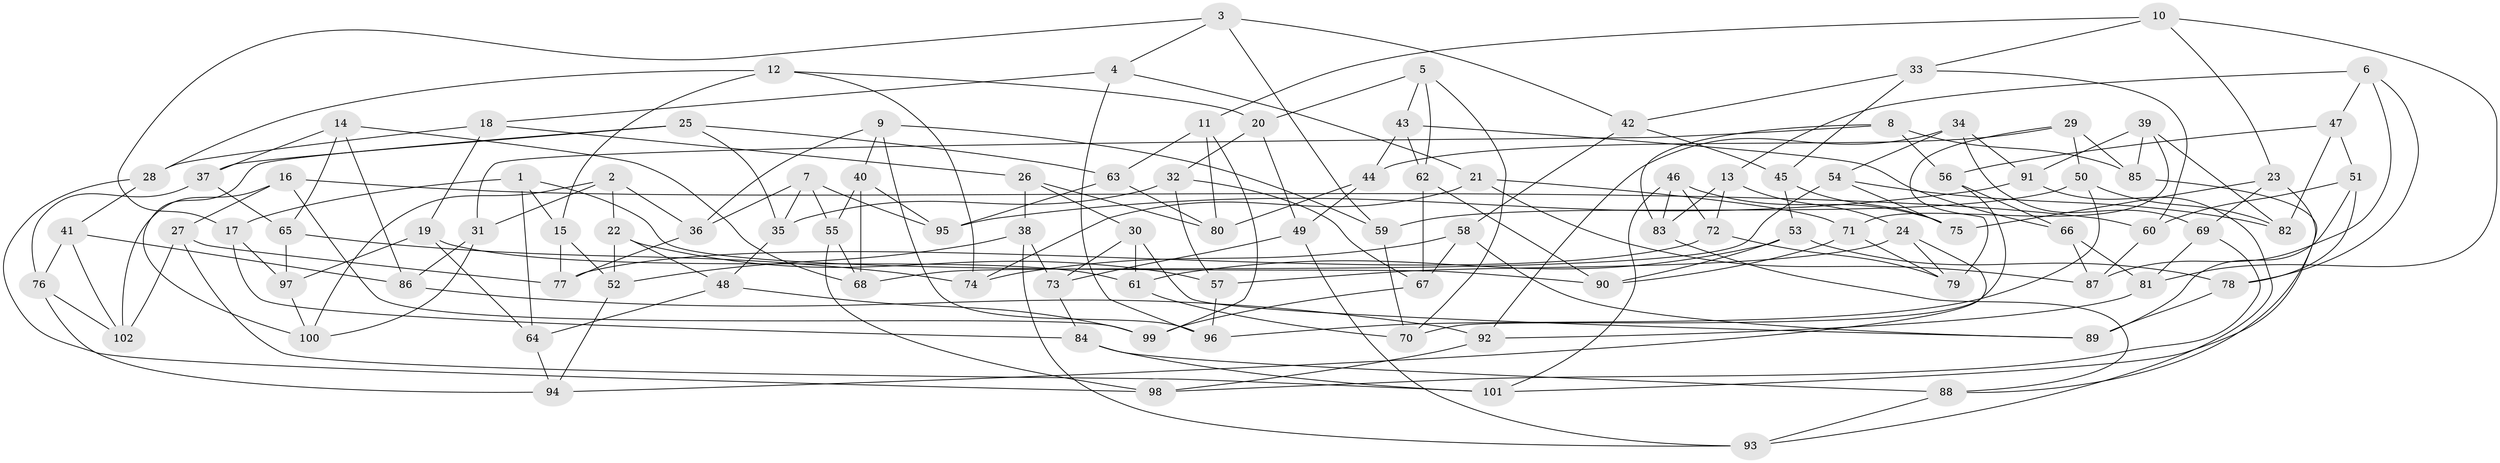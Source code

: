 // coarse degree distribution, {6: 0.4, 5: 0.16923076923076924, 4: 0.38461538461538464, 3: 0.046153846153846156}
// Generated by graph-tools (version 1.1) at 2025/24/03/03/25 07:24:27]
// undirected, 102 vertices, 204 edges
graph export_dot {
graph [start="1"]
  node [color=gray90,style=filled];
  1;
  2;
  3;
  4;
  5;
  6;
  7;
  8;
  9;
  10;
  11;
  12;
  13;
  14;
  15;
  16;
  17;
  18;
  19;
  20;
  21;
  22;
  23;
  24;
  25;
  26;
  27;
  28;
  29;
  30;
  31;
  32;
  33;
  34;
  35;
  36;
  37;
  38;
  39;
  40;
  41;
  42;
  43;
  44;
  45;
  46;
  47;
  48;
  49;
  50;
  51;
  52;
  53;
  54;
  55;
  56;
  57;
  58;
  59;
  60;
  61;
  62;
  63;
  64;
  65;
  66;
  67;
  68;
  69;
  70;
  71;
  72;
  73;
  74;
  75;
  76;
  77;
  78;
  79;
  80;
  81;
  82;
  83;
  84;
  85;
  86;
  87;
  88;
  89;
  90;
  91;
  92;
  93;
  94;
  95;
  96;
  97;
  98;
  99;
  100;
  101;
  102;
  1 -- 15;
  1 -- 64;
  1 -- 90;
  1 -- 17;
  2 -- 36;
  2 -- 100;
  2 -- 22;
  2 -- 31;
  3 -- 59;
  3 -- 42;
  3 -- 4;
  3 -- 17;
  4 -- 21;
  4 -- 96;
  4 -- 18;
  5 -- 20;
  5 -- 43;
  5 -- 62;
  5 -- 70;
  6 -- 87;
  6 -- 78;
  6 -- 13;
  6 -- 47;
  7 -- 55;
  7 -- 36;
  7 -- 95;
  7 -- 35;
  8 -- 85;
  8 -- 56;
  8 -- 83;
  8 -- 31;
  9 -- 59;
  9 -- 36;
  9 -- 40;
  9 -- 96;
  10 -- 23;
  10 -- 11;
  10 -- 81;
  10 -- 33;
  11 -- 63;
  11 -- 80;
  11 -- 99;
  12 -- 74;
  12 -- 28;
  12 -- 20;
  12 -- 15;
  13 -- 83;
  13 -- 24;
  13 -- 72;
  14 -- 65;
  14 -- 68;
  14 -- 37;
  14 -- 86;
  15 -- 77;
  15 -- 52;
  16 -- 60;
  16 -- 102;
  16 -- 27;
  16 -- 99;
  17 -- 97;
  17 -- 84;
  18 -- 28;
  18 -- 19;
  18 -- 26;
  19 -- 61;
  19 -- 97;
  19 -- 64;
  20 -- 49;
  20 -- 32;
  21 -- 87;
  21 -- 71;
  21 -- 74;
  22 -- 57;
  22 -- 52;
  22 -- 48;
  23 -- 69;
  23 -- 101;
  23 -- 75;
  24 -- 57;
  24 -- 79;
  24 -- 94;
  25 -- 63;
  25 -- 100;
  25 -- 35;
  25 -- 37;
  26 -- 80;
  26 -- 38;
  26 -- 30;
  27 -- 101;
  27 -- 77;
  27 -- 102;
  28 -- 41;
  28 -- 98;
  29 -- 44;
  29 -- 79;
  29 -- 85;
  29 -- 50;
  30 -- 89;
  30 -- 61;
  30 -- 73;
  31 -- 100;
  31 -- 86;
  32 -- 35;
  32 -- 67;
  32 -- 57;
  33 -- 60;
  33 -- 42;
  33 -- 45;
  34 -- 69;
  34 -- 92;
  34 -- 54;
  34 -- 91;
  35 -- 48;
  36 -- 77;
  37 -- 76;
  37 -- 65;
  38 -- 93;
  38 -- 73;
  38 -- 52;
  39 -- 85;
  39 -- 91;
  39 -- 71;
  39 -- 82;
  40 -- 95;
  40 -- 68;
  40 -- 55;
  41 -- 76;
  41 -- 86;
  41 -- 102;
  42 -- 45;
  42 -- 58;
  43 -- 66;
  43 -- 62;
  43 -- 44;
  44 -- 49;
  44 -- 80;
  45 -- 75;
  45 -- 53;
  46 -- 75;
  46 -- 83;
  46 -- 72;
  46 -- 101;
  47 -- 56;
  47 -- 51;
  47 -- 82;
  48 -- 64;
  48 -- 99;
  49 -- 93;
  49 -- 73;
  50 -- 82;
  50 -- 59;
  50 -- 96;
  51 -- 78;
  51 -- 60;
  51 -- 89;
  52 -- 94;
  53 -- 78;
  53 -- 61;
  53 -- 90;
  54 -- 68;
  54 -- 82;
  54 -- 75;
  55 -- 68;
  55 -- 98;
  56 -- 66;
  56 -- 70;
  57 -- 96;
  58 -- 74;
  58 -- 67;
  58 -- 89;
  59 -- 70;
  60 -- 87;
  61 -- 70;
  62 -- 67;
  62 -- 90;
  63 -- 95;
  63 -- 80;
  64 -- 94;
  65 -- 74;
  65 -- 97;
  66 -- 81;
  66 -- 87;
  67 -- 99;
  69 -- 98;
  69 -- 81;
  71 -- 79;
  71 -- 90;
  72 -- 77;
  72 -- 79;
  73 -- 84;
  76 -- 102;
  76 -- 94;
  78 -- 89;
  81 -- 92;
  83 -- 88;
  84 -- 101;
  84 -- 88;
  85 -- 88;
  86 -- 92;
  88 -- 93;
  91 -- 93;
  91 -- 95;
  92 -- 98;
  97 -- 100;
}
